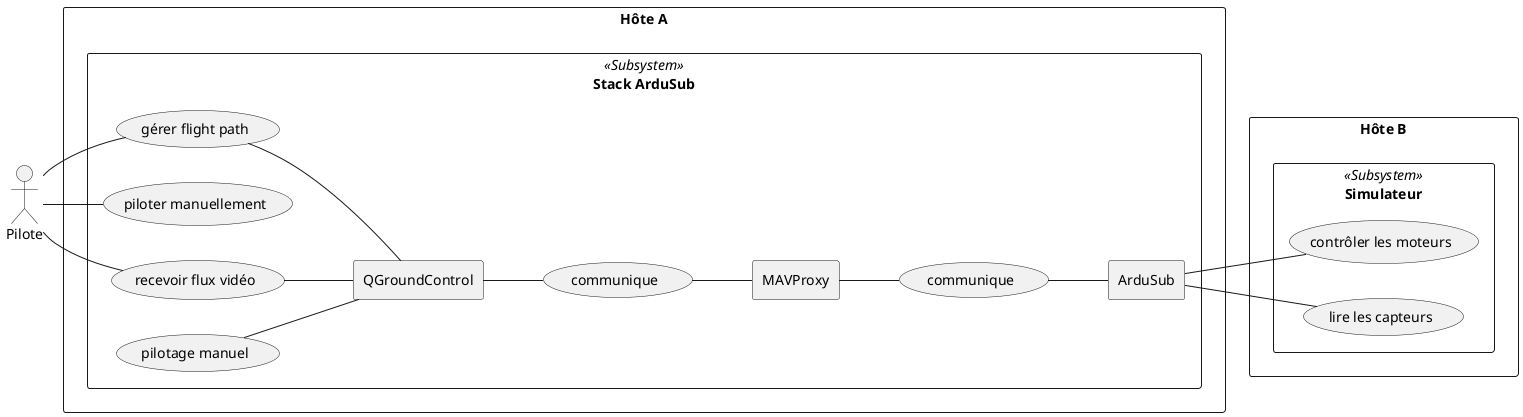 @startuml

left to right direction

actor Pilote

rectangle "Hôte A" {
    rectangle "Stack ArduSub" <<Subsystem>> {

        rectangle QGroundControl
        rectangle MAVProxy
        rectangle ArduSub

        usecase (communique) as comm1
        usecase (communique) as comm2

        Pilote -- (gérer flight path)
        Pilote -- (piloter manuellement)
        Pilote -- (recevoir flux vidéo)
        (gérer flight path) -- QGroundControl
        (pilotage manuel) -- QGroundControl
        (recevoir flux vidéo) -- QGroundControl

        QGroundControl -- comm1
        comm1 -- MAVProxy

        MAVProxy -- comm2
        comm2 -- ArduSub

    }
}

rectangle "Hôte B" {
    rectangle Simulateur <<Subsystem>> {
        ArduSub -down- (contrôler les moteurs)
        ArduSub -down- (lire les capteurs)
    }
}

@enduml
